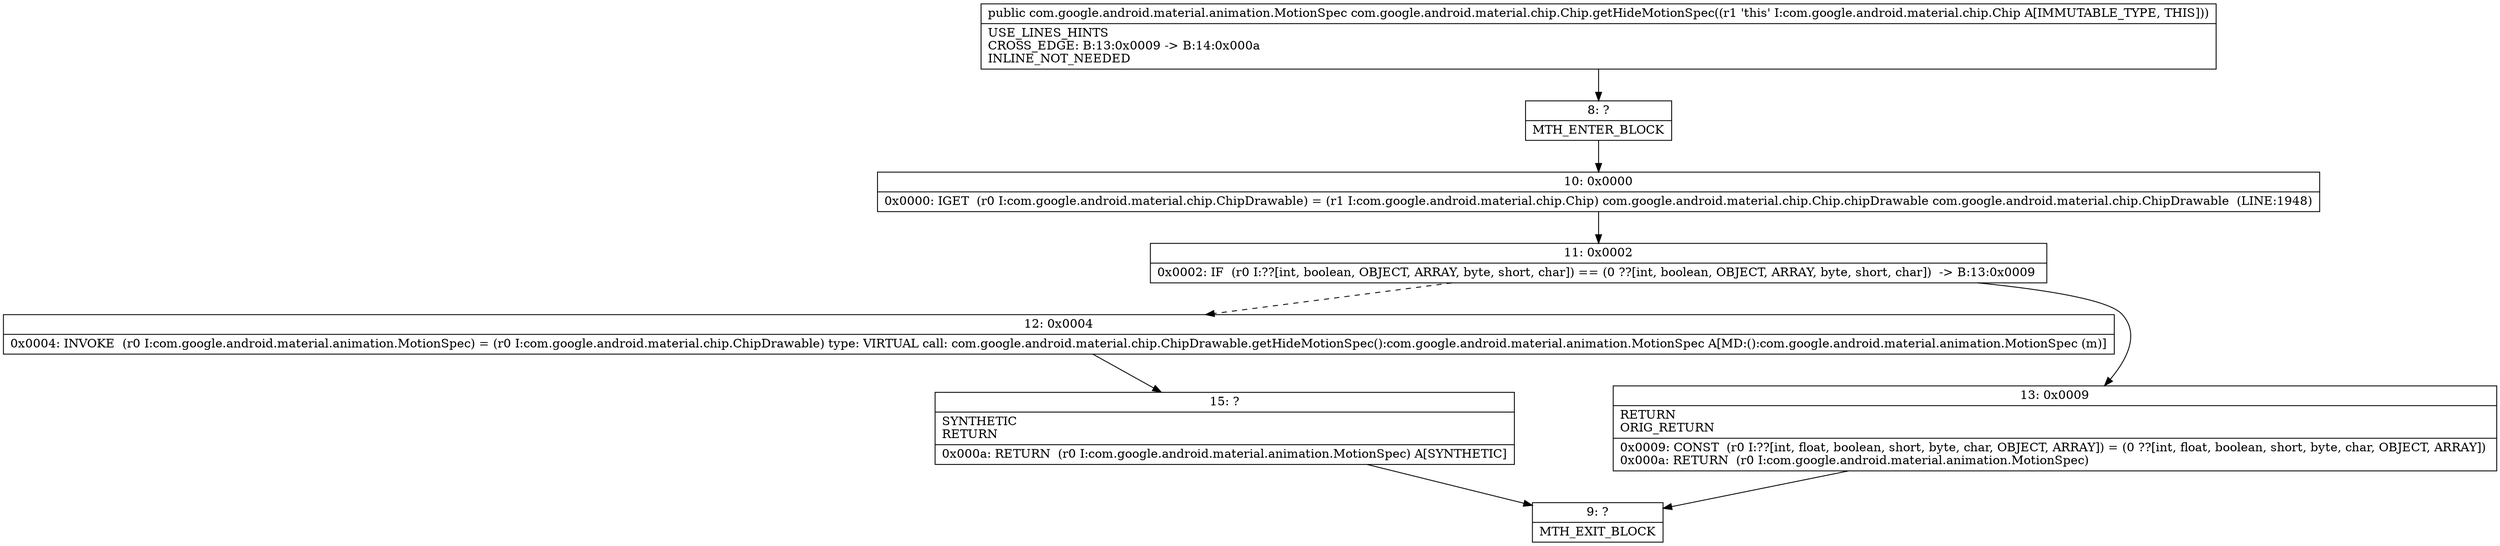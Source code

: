 digraph "CFG forcom.google.android.material.chip.Chip.getHideMotionSpec()Lcom\/google\/android\/material\/animation\/MotionSpec;" {
Node_8 [shape=record,label="{8\:\ ?|MTH_ENTER_BLOCK\l}"];
Node_10 [shape=record,label="{10\:\ 0x0000|0x0000: IGET  (r0 I:com.google.android.material.chip.ChipDrawable) = (r1 I:com.google.android.material.chip.Chip) com.google.android.material.chip.Chip.chipDrawable com.google.android.material.chip.ChipDrawable  (LINE:1948)\l}"];
Node_11 [shape=record,label="{11\:\ 0x0002|0x0002: IF  (r0 I:??[int, boolean, OBJECT, ARRAY, byte, short, char]) == (0 ??[int, boolean, OBJECT, ARRAY, byte, short, char])  \-\> B:13:0x0009 \l}"];
Node_12 [shape=record,label="{12\:\ 0x0004|0x0004: INVOKE  (r0 I:com.google.android.material.animation.MotionSpec) = (r0 I:com.google.android.material.chip.ChipDrawable) type: VIRTUAL call: com.google.android.material.chip.ChipDrawable.getHideMotionSpec():com.google.android.material.animation.MotionSpec A[MD:():com.google.android.material.animation.MotionSpec (m)]\l}"];
Node_15 [shape=record,label="{15\:\ ?|SYNTHETIC\lRETURN\l|0x000a: RETURN  (r0 I:com.google.android.material.animation.MotionSpec) A[SYNTHETIC]\l}"];
Node_9 [shape=record,label="{9\:\ ?|MTH_EXIT_BLOCK\l}"];
Node_13 [shape=record,label="{13\:\ 0x0009|RETURN\lORIG_RETURN\l|0x0009: CONST  (r0 I:??[int, float, boolean, short, byte, char, OBJECT, ARRAY]) = (0 ??[int, float, boolean, short, byte, char, OBJECT, ARRAY]) \l0x000a: RETURN  (r0 I:com.google.android.material.animation.MotionSpec) \l}"];
MethodNode[shape=record,label="{public com.google.android.material.animation.MotionSpec com.google.android.material.chip.Chip.getHideMotionSpec((r1 'this' I:com.google.android.material.chip.Chip A[IMMUTABLE_TYPE, THIS]))  | USE_LINES_HINTS\lCROSS_EDGE: B:13:0x0009 \-\> B:14:0x000a\lINLINE_NOT_NEEDED\l}"];
MethodNode -> Node_8;Node_8 -> Node_10;
Node_10 -> Node_11;
Node_11 -> Node_12[style=dashed];
Node_11 -> Node_13;
Node_12 -> Node_15;
Node_15 -> Node_9;
Node_13 -> Node_9;
}

